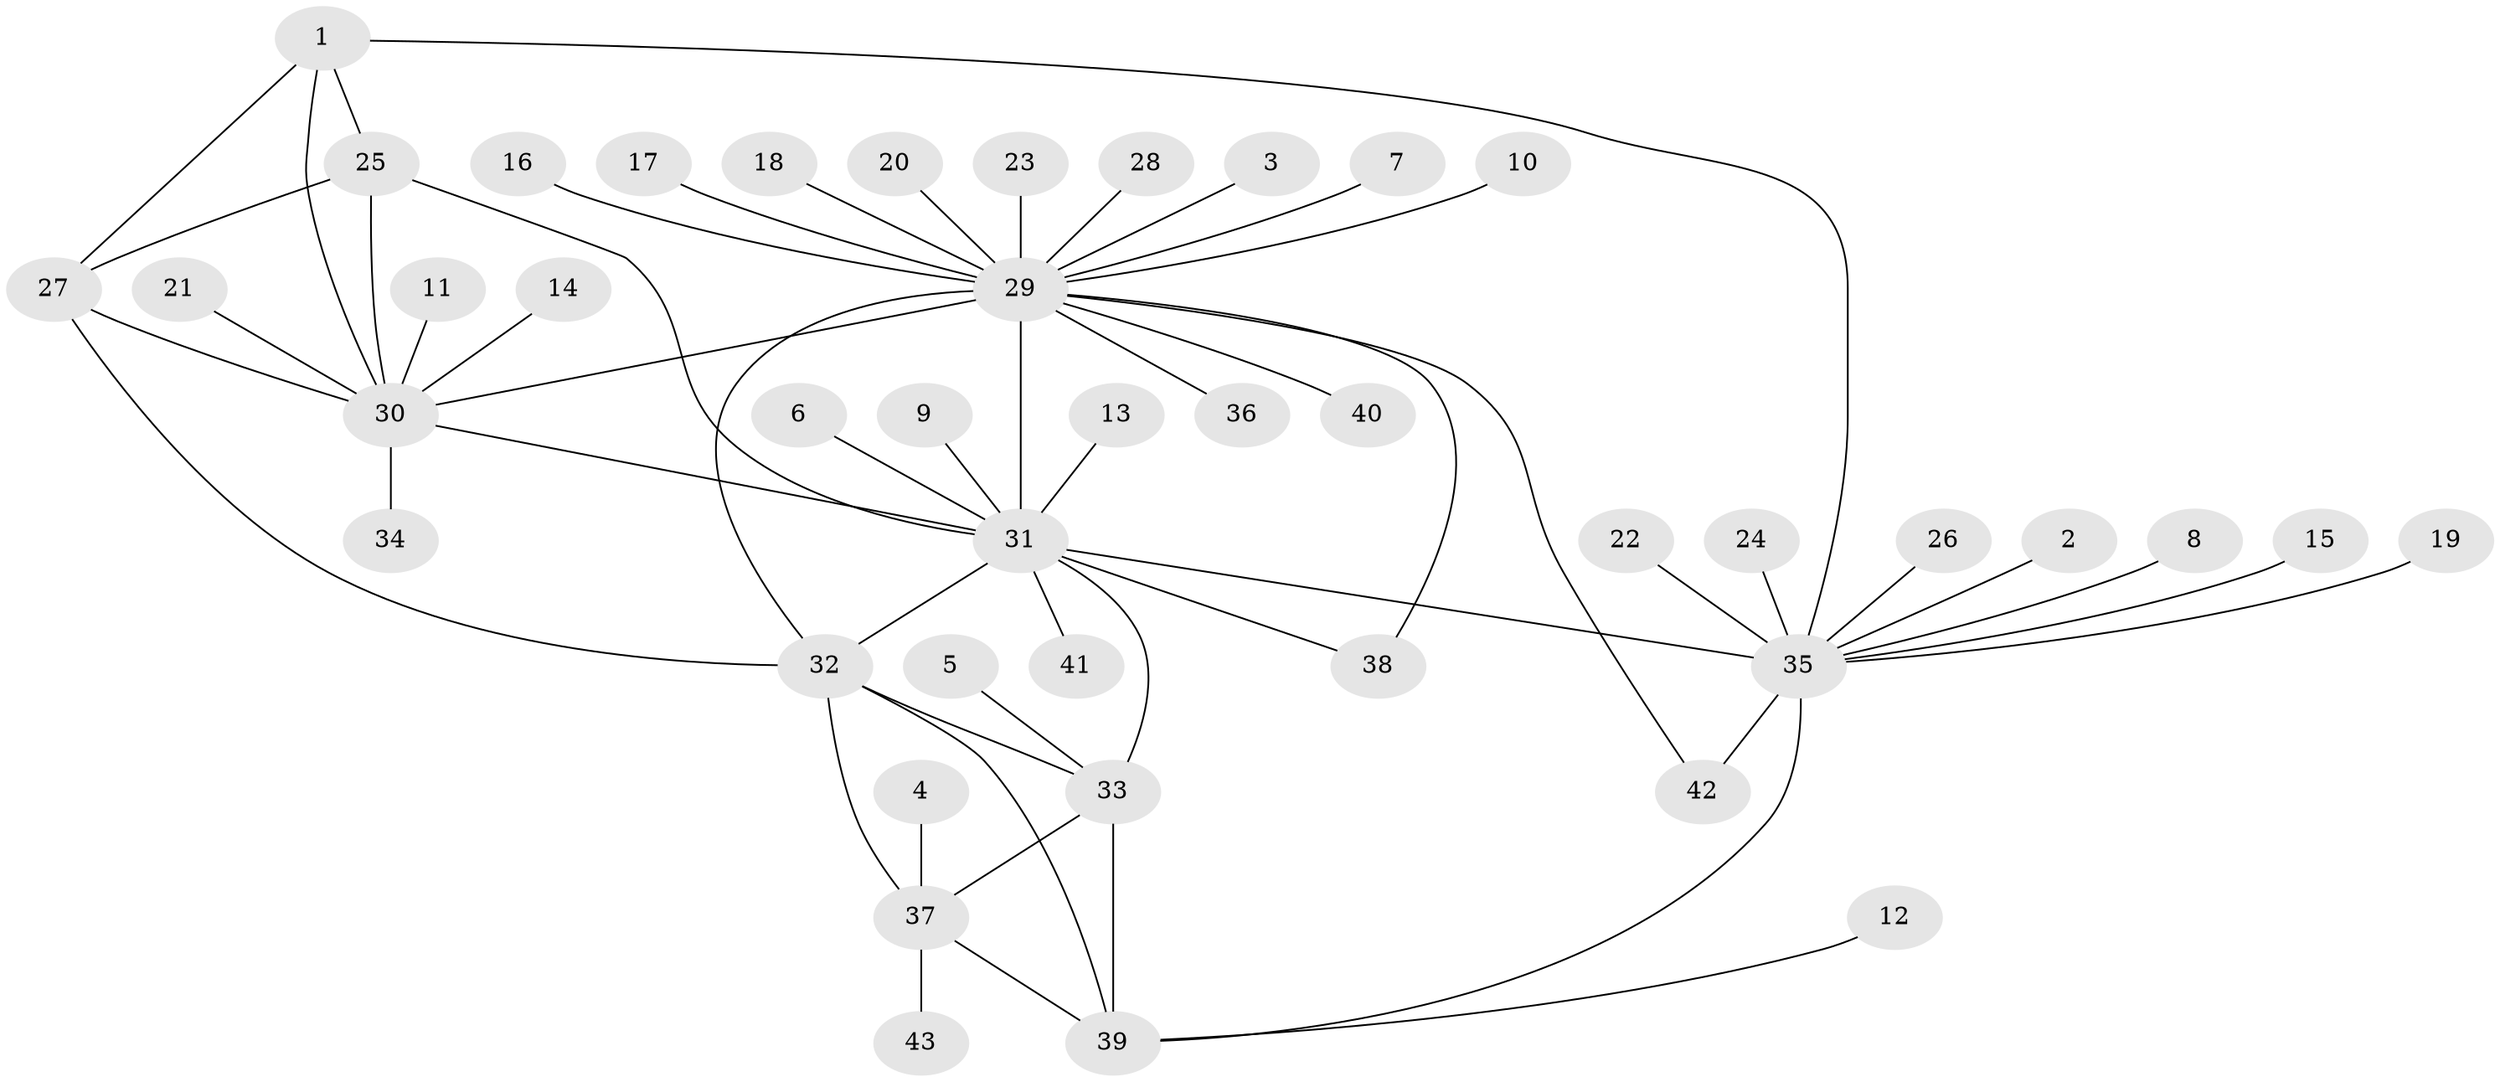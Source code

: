 // original degree distribution, {5: 0.06976744186046512, 10: 0.03488372093023256, 6: 0.011627906976744186, 11: 0.023255813953488372, 4: 0.011627906976744186, 9: 0.011627906976744186, 7: 0.05813953488372093, 3: 0.023255813953488372, 1: 0.5813953488372093, 2: 0.1744186046511628}
// Generated by graph-tools (version 1.1) at 2025/50/03/09/25 03:50:27]
// undirected, 43 vertices, 57 edges
graph export_dot {
graph [start="1"]
  node [color=gray90,style=filled];
  1;
  2;
  3;
  4;
  5;
  6;
  7;
  8;
  9;
  10;
  11;
  12;
  13;
  14;
  15;
  16;
  17;
  18;
  19;
  20;
  21;
  22;
  23;
  24;
  25;
  26;
  27;
  28;
  29;
  30;
  31;
  32;
  33;
  34;
  35;
  36;
  37;
  38;
  39;
  40;
  41;
  42;
  43;
  1 -- 25 [weight=1.0];
  1 -- 27 [weight=1.0];
  1 -- 30 [weight=1.0];
  1 -- 35 [weight=1.0];
  2 -- 35 [weight=1.0];
  3 -- 29 [weight=1.0];
  4 -- 37 [weight=1.0];
  5 -- 33 [weight=1.0];
  6 -- 31 [weight=1.0];
  7 -- 29 [weight=1.0];
  8 -- 35 [weight=1.0];
  9 -- 31 [weight=1.0];
  10 -- 29 [weight=1.0];
  11 -- 30 [weight=1.0];
  12 -- 39 [weight=1.0];
  13 -- 31 [weight=1.0];
  14 -- 30 [weight=1.0];
  15 -- 35 [weight=1.0];
  16 -- 29 [weight=1.0];
  17 -- 29 [weight=1.0];
  18 -- 29 [weight=1.0];
  19 -- 35 [weight=1.0];
  20 -- 29 [weight=1.0];
  21 -- 30 [weight=1.0];
  22 -- 35 [weight=1.0];
  23 -- 29 [weight=1.0];
  24 -- 35 [weight=1.0];
  25 -- 27 [weight=1.0];
  25 -- 30 [weight=1.0];
  25 -- 31 [weight=1.0];
  26 -- 35 [weight=1.0];
  27 -- 30 [weight=1.0];
  27 -- 32 [weight=1.0];
  28 -- 29 [weight=1.0];
  29 -- 30 [weight=1.0];
  29 -- 31 [weight=3.0];
  29 -- 32 [weight=1.0];
  29 -- 36 [weight=1.0];
  29 -- 38 [weight=1.0];
  29 -- 40 [weight=1.0];
  29 -- 42 [weight=1.0];
  30 -- 31 [weight=1.0];
  30 -- 34 [weight=1.0];
  31 -- 32 [weight=2.0];
  31 -- 33 [weight=1.0];
  31 -- 35 [weight=1.0];
  31 -- 38 [weight=1.0];
  31 -- 41 [weight=1.0];
  32 -- 33 [weight=1.0];
  32 -- 37 [weight=1.0];
  32 -- 39 [weight=1.0];
  33 -- 37 [weight=1.0];
  33 -- 39 [weight=1.0];
  35 -- 39 [weight=1.0];
  35 -- 42 [weight=3.0];
  37 -- 39 [weight=1.0];
  37 -- 43 [weight=1.0];
}
